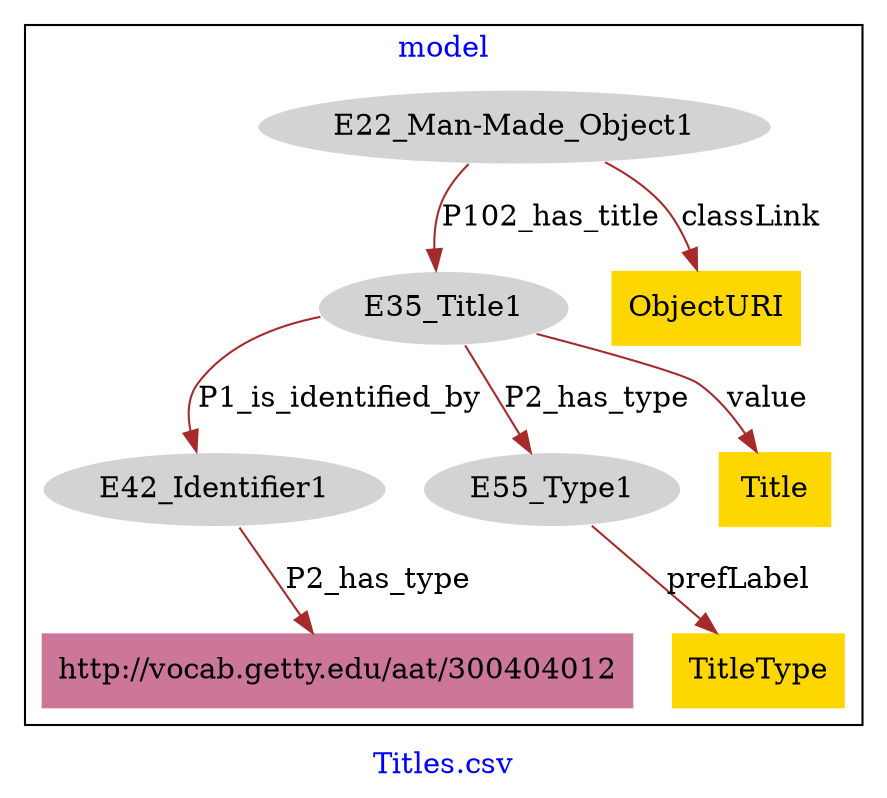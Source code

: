digraph n0 {
fontcolor="blue"
remincross="true"
label="Titles.csv"
subgraph cluster {
label="model"
n2[style="filled",color="white",fillcolor="lightgray",label="E22_Man-Made_Object1"];
n3[style="filled",color="white",fillcolor="lightgray",label="E35_Title1"];
n4[style="filled",color="white",fillcolor="lightgray",label="E42_Identifier1"];
n5[style="filled",color="white",fillcolor="lightgray",label="E55_Type1"];
n6[shape="plaintext",style="filled",fillcolor="gold",label="Title"];
n7[shape="plaintext",style="filled",fillcolor="gold",label="ObjectURI"];
n8[shape="plaintext",style="filled",fillcolor="gold",label="TitleType"];
n9[shape="plaintext",style="filled",fillcolor="#CC7799",label="http://vocab.getty.edu/aat/300404012"];
}
n2 -> n3[color="brown",fontcolor="black",label="P102_has_title"]
n3 -> n4[color="brown",fontcolor="black",label="P1_is_identified_by"]
n3 -> n5[color="brown",fontcolor="black",label="P2_has_type"]
n3 -> n6[color="brown",fontcolor="black",label="value"]
n2 -> n7[color="brown",fontcolor="black",label="classLink"]
n5 -> n8[color="brown",fontcolor="black",label="prefLabel"]
n4 -> n9[color="brown",fontcolor="black",label="P2_has_type"]
}
